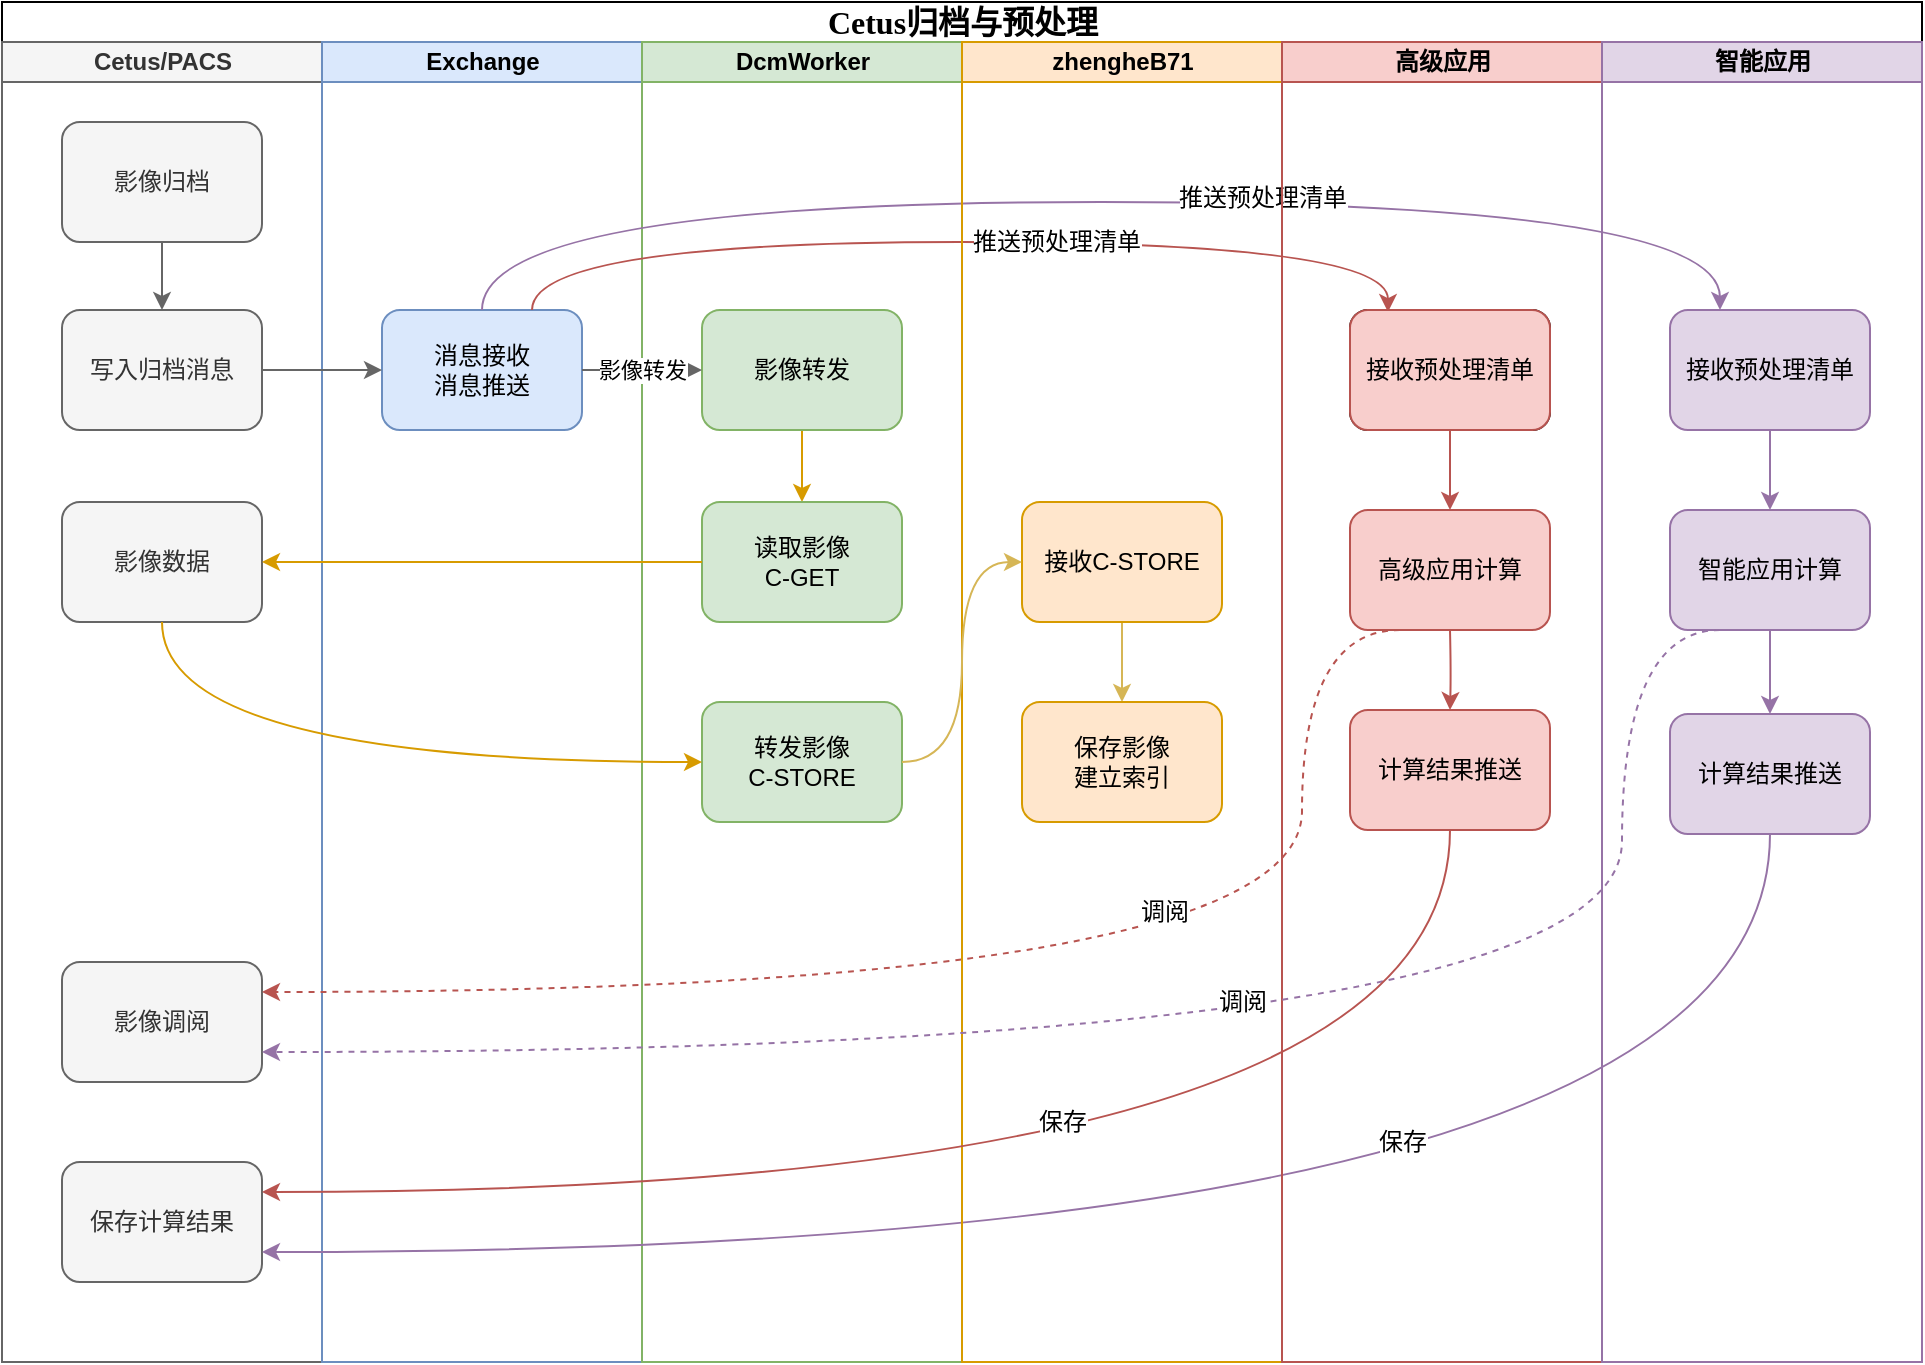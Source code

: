 <mxfile version="13.9.9" type="device"><diagram name="Page-1" id="74e2e168-ea6b-b213-b513-2b3c1d86103e"><mxGraphModel dx="1086" dy="806" grid="1" gridSize="10" guides="1" tooltips="1" connect="1" arrows="1" fold="1" page="1" pageScale="1" pageWidth="1100" pageHeight="850" background="#ffffff" math="0" shadow="0"><root><mxCell id="0"/><mxCell id="1" parent="0"/><mxCell id="77e6c97f196da883-1" value="&lt;font style=&quot;font-size: 16px&quot;&gt;Cetus归档与预处理&lt;/font&gt;" style="swimlane;html=1;childLayout=stackLayout;startSize=20;rounded=0;shadow=0;labelBackgroundColor=none;strokeWidth=1;fontFamily=Verdana;fontSize=8;align=center;" parent="1" vertex="1"><mxGeometry x="70" y="40" width="960" height="680" as="geometry"/></mxCell><mxCell id="77e6c97f196da883-2" value="Cetus/PACS" style="swimlane;html=1;startSize=20;fillColor=#f5f5f5;strokeColor=#666666;fontColor=#333333;" parent="77e6c97f196da883-1" vertex="1"><mxGeometry y="20" width="160" height="660" as="geometry"/></mxCell><mxCell id="Jdh-Vw_Ew0GuvKV6sFA_-42" value="写入归档消息" style="rounded=1;whiteSpace=wrap;html=1;shadow=0;labelBackgroundColor=none;strokeWidth=1;fontFamily=Helvetica;fontSize=12;align=center;fillColor=#f5f5f5;strokeColor=#666666;fontColor=#333333;" parent="77e6c97f196da883-2" vertex="1"><mxGeometry x="30" y="134" width="100" height="60" as="geometry"/></mxCell><mxCell id="YCbSRnqNM8wkV4uKLwII-6" style="edgeStyle=orthogonalEdgeStyle;rounded=0;orthogonalLoop=1;jettySize=auto;html=1;exitX=0.5;exitY=1;exitDx=0;exitDy=0;entryX=0.5;entryY=0;entryDx=0;entryDy=0;strokeColor=#666666;" parent="77e6c97f196da883-2" source="YCbSRnqNM8wkV4uKLwII-3" target="Jdh-Vw_Ew0GuvKV6sFA_-42" edge="1"><mxGeometry relative="1" as="geometry"/></mxCell><mxCell id="YCbSRnqNM8wkV4uKLwII-3" value="影像归档" style="rounded=1;whiteSpace=wrap;html=1;shadow=0;labelBackgroundColor=none;strokeWidth=1;fontFamily=Helvetica;fontSize=12;align=center;fillColor=#f5f5f5;strokeColor=#666666;fontColor=#333333;" parent="77e6c97f196da883-2" vertex="1"><mxGeometry x="30" y="40" width="100" height="60" as="geometry"/></mxCell><mxCell id="YCbSRnqNM8wkV4uKLwII-7" value="影像数据" style="rounded=1;whiteSpace=wrap;html=1;shadow=0;labelBackgroundColor=none;strokeWidth=1;fontFamily=Helvetica;fontSize=12;align=center;fillColor=#f5f5f5;strokeColor=#666666;fontColor=#333333;" parent="77e6c97f196da883-2" vertex="1"><mxGeometry x="30" y="230" width="100" height="60" as="geometry"/></mxCell><mxCell id="Jdh-Vw_Ew0GuvKV6sFA_-101" value="影像调阅" style="rounded=1;whiteSpace=wrap;html=1;shadow=0;labelBackgroundColor=none;strokeWidth=1;fontFamily=Helvetica;fontSize=12;align=center;fillColor=#f5f5f5;strokeColor=#666666;fontColor=#333333;" parent="77e6c97f196da883-2" vertex="1"><mxGeometry x="30" y="460" width="100" height="60" as="geometry"/></mxCell><mxCell id="Jdh-Vw_Ew0GuvKV6sFA_-36" value="保存计算结果" style="rounded=1;whiteSpace=wrap;html=1;shadow=0;labelBackgroundColor=none;strokeWidth=1;fontFamily=Helvetica;fontSize=12;align=center;fillColor=#f5f5f5;strokeColor=#666666;fontColor=#333333;" parent="77e6c97f196da883-2" vertex="1"><mxGeometry x="30" y="560" width="100" height="60" as="geometry"/></mxCell><mxCell id="77e6c97f196da883-3" value="Exchange" style="swimlane;html=1;startSize=20;fillColor=#dae8fc;strokeColor=#6c8ebf;" parent="77e6c97f196da883-1" vertex="1"><mxGeometry x="160" y="20" width="160" height="660" as="geometry"><mxRectangle x="160" y="20" width="30" height="660" as="alternateBounds"/></mxGeometry></mxCell><mxCell id="Jdh-Vw_Ew0GuvKV6sFA_-49" value="消息接收&lt;br&gt;消息推送" style="rounded=1;whiteSpace=wrap;html=1;shadow=0;labelBackgroundColor=none;strokeWidth=1;fontFamily=Helvetica;fontSize=12;align=center;fillColor=#dae8fc;strokeColor=#6c8ebf;" parent="77e6c97f196da883-3" vertex="1"><mxGeometry x="30" y="134" width="100" height="60" as="geometry"/></mxCell><mxCell id="77e6c97f196da883-5" value="DcmWorker" style="swimlane;html=1;startSize=20;fillColor=#d5e8d4;strokeColor=#82b366;" parent="77e6c97f196da883-1" vertex="1"><mxGeometry x="320" y="20" width="160" height="660" as="geometry"><mxRectangle x="320" y="20" width="30" height="660" as="alternateBounds"/></mxGeometry></mxCell><mxCell id="YCbSRnqNM8wkV4uKLwII-13" style="edgeStyle=orthogonalEdgeStyle;rounded=0;orthogonalLoop=1;jettySize=auto;html=1;exitX=0.5;exitY=1;exitDx=0;exitDy=0;fillColor=#ffe6cc;strokeColor=#d79b00;" parent="77e6c97f196da883-5" source="YCbSRnqNM8wkV4uKLwII-4" target="YCbSRnqNM8wkV4uKLwII-12" edge="1"><mxGeometry relative="1" as="geometry"/></mxCell><mxCell id="YCbSRnqNM8wkV4uKLwII-4" value="影像转发" style="rounded=1;whiteSpace=wrap;html=1;shadow=0;labelBackgroundColor=none;strokeWidth=1;fontFamily=Helvetica;fontSize=12;align=center;fillColor=#d5e8d4;strokeColor=#82b366;" parent="77e6c97f196da883-5" vertex="1"><mxGeometry x="30" y="134" width="100" height="60" as="geometry"/></mxCell><mxCell id="YCbSRnqNM8wkV4uKLwII-12" value="读取影像&lt;br&gt;C-GET" style="rounded=1;whiteSpace=wrap;html=1;shadow=0;labelBackgroundColor=none;strokeWidth=1;fontFamily=Helvetica;fontSize=12;align=center;fillColor=#d5e8d4;strokeColor=#82b366;" parent="77e6c97f196da883-5" vertex="1"><mxGeometry x="30" y="230" width="100" height="60" as="geometry"/></mxCell><mxCell id="YCbSRnqNM8wkV4uKLwII-97" value="转发影像&lt;br&gt;C-STORE" style="rounded=1;whiteSpace=wrap;html=1;shadow=0;labelBackgroundColor=none;strokeWidth=1;fontFamily=Helvetica;fontSize=12;align=center;fillColor=#d5e8d4;strokeColor=#82b366;" parent="77e6c97f196da883-5" vertex="1"><mxGeometry x="30" y="330" width="100" height="60" as="geometry"/></mxCell><mxCell id="Jdh-Vw_Ew0GuvKV6sFA_-19" style="edgeStyle=orthogonalEdgeStyle;rounded=0;orthogonalLoop=1;jettySize=auto;html=1;entryX=0.19;entryY=0.017;entryDx=0;entryDy=0;fontFamily=Helvetica;fontSize=12;exitX=0.75;exitY=0;exitDx=0;exitDy=0;fillColor=#f8cecc;curved=1;entryPerimeter=0;strokeColor=#B85450;" parent="77e6c97f196da883-1" source="Jdh-Vw_Ew0GuvKV6sFA_-49" target="Jdh-Vw_Ew0GuvKV6sFA_-99" edge="1"><mxGeometry relative="1" as="geometry"><mxPoint x="300" y="640" as="sourcePoint"/><Array as="points"><mxPoint x="265" y="120"/><mxPoint x="693" y="120"/></Array></mxGeometry></mxCell><mxCell id="Jdh-Vw_Ew0GuvKV6sFA_-20" style="rounded=0;orthogonalLoop=1;jettySize=auto;html=1;elbow=vertical;entryX=0.25;entryY=0;entryDx=0;entryDy=0;edgeStyle=orthogonalEdgeStyle;curved=1;fontFamily=Helvetica;fontSize=12;exitX=0.5;exitY=0;exitDx=0;exitDy=0;fillColor=#e1d5e7;strokeColor=#9673a6;" parent="77e6c97f196da883-1" source="Jdh-Vw_Ew0GuvKV6sFA_-49" target="Jdh-Vw_Ew0GuvKV6sFA_-10" edge="1"><mxGeometry relative="1" as="geometry"><mxPoint x="300" y="640" as="sourcePoint"/><mxPoint x="810" y="700" as="targetPoint"/><Array as="points"><mxPoint x="240" y="100"/><mxPoint x="859" y="100"/></Array></mxGeometry></mxCell><mxCell id="Jdh-Vw_Ew0GuvKV6sFA_-21" value="推送预处理清单" style="edgeLabel;html=1;align=center;verticalAlign=middle;resizable=0;points=[];fontFamily=Helvetica;fontSize=12;" parent="Jdh-Vw_Ew0GuvKV6sFA_-20" vertex="1" connectable="0"><mxGeometry x="-0.476" y="-1" relative="1" as="geometry"><mxPoint x="150" y="19" as="offset"/></mxGeometry></mxCell><mxCell id="Jdh-Vw_Ew0GuvKV6sFA_-23" value="推送预处理清单" style="edgeLabel;html=1;align=center;verticalAlign=middle;resizable=0;points=[];fontFamily=Helvetica;fontSize=12;" parent="Jdh-Vw_Ew0GuvKV6sFA_-20" vertex="1" connectable="0"><mxGeometry x="0.19" y="16" relative="1" as="geometry"><mxPoint x="11.0" y="14" as="offset"/></mxGeometry></mxCell><mxCell id="Jdh-Vw_Ew0GuvKV6sFA_-40" style="rounded=0;orthogonalLoop=1;jettySize=auto;html=1;exitX=0.5;exitY=1;exitDx=0;exitDy=0;entryX=1;entryY=0.75;entryDx=0;entryDy=0;edgeStyle=orthogonalEdgeStyle;curved=1;fontFamily=Helvetica;fontSize=12;fillColor=#e1d5e7;strokeColor=#9673a6;" parent="77e6c97f196da883-1" source="Jdh-Vw_Ew0GuvKV6sFA_-32" target="Jdh-Vw_Ew0GuvKV6sFA_-36" edge="1"><mxGeometry relative="1" as="geometry"><Array as="points"><mxPoint x="884" y="625"/></Array></mxGeometry></mxCell><mxCell id="Jdh-Vw_Ew0GuvKV6sFA_-41" value="保存" style="edgeLabel;html=1;align=center;verticalAlign=middle;resizable=0;points=[];fontFamily=Helvetica;fontSize=12;" parent="Jdh-Vw_Ew0GuvKV6sFA_-40" vertex="1" connectable="0"><mxGeometry x="-0.214" y="-7" relative="1" as="geometry"><mxPoint x="-15" y="-48" as="offset"/></mxGeometry></mxCell><mxCell id="Jdh-Vw_Ew0GuvKV6sFA_-107" value="调阅" style="edgeStyle=orthogonalEdgeStyle;curved=1;rounded=0;orthogonalLoop=1;jettySize=auto;html=1;exitX=0.25;exitY=1;exitDx=0;exitDy=0;entryX=1;entryY=0.25;entryDx=0;entryDy=0;dashed=1;fontFamily=Helvetica;fontSize=12;fillColor=#f8cecc;strokeColor=#b85450;" parent="77e6c97f196da883-1" source="Jdh-Vw_Ew0GuvKV6sFA_-100" target="Jdh-Vw_Ew0GuvKV6sFA_-101" edge="1"><mxGeometry x="-0.203" y="-40" relative="1" as="geometry"><Array as="points"><mxPoint x="650" y="314"/><mxPoint x="650" y="495"/></Array><mxPoint as="offset"/></mxGeometry></mxCell><mxCell id="77e6c97f196da883-6" value="zhengheB71" style="swimlane;html=1;startSize=20;fillColor=#ffe6cc;strokeColor=#d79b00;" parent="77e6c97f196da883-1" vertex="1"><mxGeometry x="480" y="20" width="160" height="660" as="geometry"><mxRectangle x="480" y="20" width="30" height="660" as="alternateBounds"/></mxGeometry></mxCell><mxCell id="YCbSRnqNM8wkV4uKLwII-109" style="edgeStyle=orthogonalEdgeStyle;curved=1;rounded=0;orthogonalLoop=1;jettySize=auto;html=1;exitX=0.5;exitY=1;exitDx=0;exitDy=0;entryX=0.5;entryY=0;entryDx=0;entryDy=0;fontSize=12;fillColor=#fff2cc;strokeColor=#d6b656;" parent="77e6c97f196da883-6" source="YCbSRnqNM8wkV4uKLwII-45" target="YCbSRnqNM8wkV4uKLwII-108" edge="1"><mxGeometry relative="1" as="geometry"/></mxCell><mxCell id="YCbSRnqNM8wkV4uKLwII-45" value="接收C-STORE" style="rounded=1;whiteSpace=wrap;html=1;shadow=0;labelBackgroundColor=none;strokeWidth=1;fontFamily=Helvetica;fontSize=12;align=center;fillColor=#ffe6cc;strokeColor=#d79b00;" parent="77e6c97f196da883-6" vertex="1"><mxGeometry x="30" y="230" width="100" height="60" as="geometry"/></mxCell><mxCell id="YCbSRnqNM8wkV4uKLwII-108" value="保存影像&lt;br&gt;建立索引" style="rounded=1;whiteSpace=wrap;html=1;shadow=0;labelBackgroundColor=none;strokeWidth=1;fontFamily=Helvetica;fontSize=12;align=center;fillColor=#ffe6cc;strokeColor=#d79b00;" parent="77e6c97f196da883-6" vertex="1"><mxGeometry x="30" y="330" width="100" height="60" as="geometry"/></mxCell><mxCell id="77e6c97f196da883-7" value="高级应用" style="swimlane;html=1;startSize=20;fillColor=#f8cecc;strokeColor=#b85450;" parent="77e6c97f196da883-1" vertex="1"><mxGeometry x="640" y="20" width="160" height="660" as="geometry"><mxRectangle x="640" y="20" width="30" height="660" as="alternateBounds"/></mxGeometry></mxCell><mxCell id="Jdh-Vw_Ew0GuvKV6sFA_-24" style="edgeStyle=orthogonalEdgeStyle;curved=1;rounded=0;orthogonalLoop=1;jettySize=auto;html=1;exitX=0.5;exitY=1;exitDx=0;exitDy=0;entryX=0.5;entryY=0;entryDx=0;entryDy=0;fontFamily=Helvetica;fontSize=12;fillColor=#f8cecc;strokeColor=#b85450;" parent="77e6c97f196da883-7" source="Jdh-Vw_Ew0GuvKV6sFA_-18" target="Jdh-Vw_Ew0GuvKV6sFA_-100" edge="1"><mxGeometry relative="1" as="geometry"><mxPoint x="84" y="234" as="targetPoint"/></mxGeometry></mxCell><mxCell id="Jdh-Vw_Ew0GuvKV6sFA_-18" value="接收预处理数据" style="rounded=1;whiteSpace=wrap;html=1;shadow=0;labelBackgroundColor=none;strokeWidth=1;fontFamily=Helvetica;fontSize=12;align=center;" parent="77e6c97f196da883-7" vertex="1"><mxGeometry x="34" y="134" width="100" height="60" as="geometry"/></mxCell><mxCell id="Jdh-Vw_Ew0GuvKV6sFA_-33" style="edgeStyle=orthogonalEdgeStyle;curved=1;rounded=0;orthogonalLoop=1;jettySize=auto;html=1;exitX=0.5;exitY=1;exitDx=0;exitDy=0;entryX=0.5;entryY=0;entryDx=0;entryDy=0;fontFamily=Helvetica;fontSize=12;fillColor=#f8cecc;strokeColor=#b85450;" parent="77e6c97f196da883-7" target="Jdh-Vw_Ew0GuvKV6sFA_-31" edge="1"><mxGeometry relative="1" as="geometry"><mxPoint x="84" y="294" as="sourcePoint"/></mxGeometry></mxCell><mxCell id="Jdh-Vw_Ew0GuvKV6sFA_-31" value="计算结果推送" style="rounded=1;whiteSpace=wrap;html=1;shadow=0;labelBackgroundColor=none;strokeWidth=1;fontFamily=Helvetica;fontSize=12;align=center;fillColor=#f8cecc;strokeColor=#b85450;" parent="77e6c97f196da883-7" vertex="1"><mxGeometry x="34" y="334" width="100" height="60" as="geometry"/></mxCell><mxCell id="Jdh-Vw_Ew0GuvKV6sFA_-99" value="接收预处理清单" style="rounded=1;whiteSpace=wrap;html=1;shadow=0;labelBackgroundColor=none;strokeWidth=1;fontFamily=Helvetica;fontSize=12;align=center;fillColor=#f8cecc;strokeColor=#b85450;" parent="77e6c97f196da883-7" vertex="1"><mxGeometry x="34" y="134" width="100" height="60" as="geometry"/></mxCell><mxCell id="Jdh-Vw_Ew0GuvKV6sFA_-100" value="高级应用计算" style="rounded=1;whiteSpace=wrap;html=1;shadow=0;labelBackgroundColor=none;strokeWidth=1;fontFamily=Helvetica;fontSize=12;align=center;fillColor=#f8cecc;strokeColor=#b85450;" parent="77e6c97f196da883-7" vertex="1"><mxGeometry x="34" y="234" width="100" height="60" as="geometry"/></mxCell><mxCell id="Jdh-Vw_Ew0GuvKV6sFA_-9" value="智能应用" style="swimlane;html=1;startSize=20;fillColor=#e1d5e7;strokeColor=#9673a6;" parent="77e6c97f196da883-1" vertex="1"><mxGeometry x="800" y="20" width="160" height="660" as="geometry"><mxRectangle x="800" y="20" width="30" height="660" as="alternateBounds"/></mxGeometry></mxCell><mxCell id="Jdh-Vw_Ew0GuvKV6sFA_-26" style="edgeStyle=orthogonalEdgeStyle;curved=1;rounded=0;orthogonalLoop=1;jettySize=auto;html=1;exitX=0.5;exitY=1;exitDx=0;exitDy=0;entryX=0.5;entryY=0;entryDx=0;entryDy=0;fontFamily=Helvetica;fontSize=12;fillColor=#e1d5e7;strokeColor=#9673a6;" parent="Jdh-Vw_Ew0GuvKV6sFA_-9" source="Jdh-Vw_Ew0GuvKV6sFA_-10" target="Jdh-Vw_Ew0GuvKV6sFA_-25" edge="1"><mxGeometry relative="1" as="geometry"/></mxCell><mxCell id="Jdh-Vw_Ew0GuvKV6sFA_-10" value="接收预处理清单" style="rounded=1;whiteSpace=wrap;html=1;shadow=0;labelBackgroundColor=none;strokeWidth=1;fontFamily=Helvetica;fontSize=12;align=center;fillColor=#e1d5e7;strokeColor=#9673a6;" parent="Jdh-Vw_Ew0GuvKV6sFA_-9" vertex="1"><mxGeometry x="34" y="134" width="100" height="60" as="geometry"/></mxCell><mxCell id="Jdh-Vw_Ew0GuvKV6sFA_-34" style="edgeStyle=orthogonalEdgeStyle;curved=1;rounded=0;orthogonalLoop=1;jettySize=auto;html=1;entryX=0.5;entryY=0;entryDx=0;entryDy=0;fontFamily=Helvetica;fontSize=12;fillColor=#e1d5e7;strokeColor=#9673a6;" parent="Jdh-Vw_Ew0GuvKV6sFA_-9" source="Jdh-Vw_Ew0GuvKV6sFA_-25" target="Jdh-Vw_Ew0GuvKV6sFA_-32" edge="1"><mxGeometry relative="1" as="geometry"/></mxCell><mxCell id="Jdh-Vw_Ew0GuvKV6sFA_-25" value="智能应用计算" style="rounded=1;whiteSpace=wrap;html=1;shadow=0;labelBackgroundColor=none;strokeWidth=1;fontFamily=Helvetica;fontSize=12;align=center;fillColor=#e1d5e7;strokeColor=#9673a6;" parent="Jdh-Vw_Ew0GuvKV6sFA_-9" vertex="1"><mxGeometry x="34" y="234" width="100" height="60" as="geometry"/></mxCell><mxCell id="Jdh-Vw_Ew0GuvKV6sFA_-32" value="计算结果推送" style="rounded=1;whiteSpace=wrap;html=1;shadow=0;labelBackgroundColor=none;strokeWidth=1;fontFamily=Helvetica;fontSize=12;align=center;fillColor=#e1d5e7;strokeColor=#9673a6;" parent="Jdh-Vw_Ew0GuvKV6sFA_-9" vertex="1"><mxGeometry x="34" y="336" width="100" height="60" as="geometry"/></mxCell><mxCell id="YCbSRnqNM8wkV4uKLwII-14" style="edgeStyle=orthogonalEdgeStyle;rounded=0;orthogonalLoop=1;jettySize=auto;html=1;entryX=1;entryY=0.5;entryDx=0;entryDy=0;fillColor=#ffe6cc;strokeColor=#D79B00;" parent="77e6c97f196da883-1" source="YCbSRnqNM8wkV4uKLwII-12" target="YCbSRnqNM8wkV4uKLwII-7" edge="1"><mxGeometry relative="1" as="geometry"/></mxCell><mxCell id="YCbSRnqNM8wkV4uKLwII-98" style="edgeStyle=orthogonalEdgeStyle;rounded=0;orthogonalLoop=1;jettySize=auto;html=1;exitX=0.5;exitY=1;exitDx=0;exitDy=0;entryX=0;entryY=0.5;entryDx=0;entryDy=0;fillColor=#ffe6cc;strokeColor=#d79b00;curved=1;" parent="77e6c97f196da883-1" source="YCbSRnqNM8wkV4uKLwII-7" target="YCbSRnqNM8wkV4uKLwII-97" edge="1"><mxGeometry relative="1" as="geometry"/></mxCell><mxCell id="YCbSRnqNM8wkV4uKLwII-99" style="edgeStyle=orthogonalEdgeStyle;rounded=0;orthogonalLoop=1;jettySize=auto;html=1;exitX=1;exitY=0.5;exitDx=0;exitDy=0;curved=1;entryX=0;entryY=0.5;entryDx=0;entryDy=0;fillColor=#fff2cc;strokeColor=#d6b656;" parent="77e6c97f196da883-1" source="YCbSRnqNM8wkV4uKLwII-97" target="YCbSRnqNM8wkV4uKLwII-45" edge="1"><mxGeometry relative="1" as="geometry"/></mxCell><mxCell id="YCbSRnqNM8wkV4uKLwII-101" value="影像转发" style="edgeStyle=orthogonalEdgeStyle;rounded=0;orthogonalLoop=1;jettySize=auto;html=1;exitX=1;exitY=0.5;exitDx=0;exitDy=0;entryX=0;entryY=0.5;entryDx=0;entryDy=0;strokeColor=#666666;" parent="77e6c97f196da883-1" source="Jdh-Vw_Ew0GuvKV6sFA_-49" target="YCbSRnqNM8wkV4uKLwII-4" edge="1"><mxGeometry relative="1" as="geometry"><Array as="points"><mxPoint x="320" y="184"/><mxPoint x="320" y="184"/></Array><mxPoint as="offset"/></mxGeometry></mxCell><mxCell id="YCbSRnqNM8wkV4uKLwII-102" style="edgeStyle=orthogonalEdgeStyle;rounded=0;orthogonalLoop=1;jettySize=auto;html=1;exitX=1;exitY=0.5;exitDx=0;exitDy=0;strokeColor=#666666;" parent="77e6c97f196da883-1" source="Jdh-Vw_Ew0GuvKV6sFA_-42" target="Jdh-Vw_Ew0GuvKV6sFA_-49" edge="1"><mxGeometry relative="1" as="geometry"/></mxCell><mxCell id="YCbSRnqNM8wkV4uKLwII-103" value="调阅" style="edgeStyle=orthogonalEdgeStyle;rounded=0;orthogonalLoop=1;jettySize=auto;html=1;exitX=0.25;exitY=1;exitDx=0;exitDy=0;entryX=1;entryY=0.75;entryDx=0;entryDy=0;curved=1;dashed=1;fontSize=12;fillColor=#e1d5e7;strokeColor=#9673a6;" parent="77e6c97f196da883-1" source="Jdh-Vw_Ew0GuvKV6sFA_-25" target="Jdh-Vw_Ew0GuvKV6sFA_-101" edge="1"><mxGeometry x="-0.043" y="-25" relative="1" as="geometry"><Array as="points"><mxPoint x="810" y="314"/><mxPoint x="810" y="525"/></Array><mxPoint as="offset"/></mxGeometry></mxCell><mxCell id="YCbSRnqNM8wkV4uKLwII-25" value="保存" style="rounded=0;orthogonalLoop=1;jettySize=auto;html=1;exitX=0.5;exitY=1;exitDx=0;exitDy=0;edgeStyle=orthogonalEdgeStyle;curved=1;fontFamily=Helvetica;fontSize=12;entryX=1;entryY=0.25;entryDx=0;entryDy=0;fillColor=#f8cecc;strokeColor=#b85450;" parent="77e6c97f196da883-1" source="Jdh-Vw_Ew0GuvKV6sFA_-31" target="Jdh-Vw_Ew0GuvKV6sFA_-36" edge="1"><mxGeometry x="-0.032" y="-35" relative="1" as="geometry"><mxPoint x="640" y="416" as="targetPoint"/><mxPoint x="700" y="384" as="sourcePoint"/><Array as="points"><mxPoint x="724" y="595"/></Array><mxPoint as="offset"/></mxGeometry></mxCell></root></mxGraphModel></diagram></mxfile>